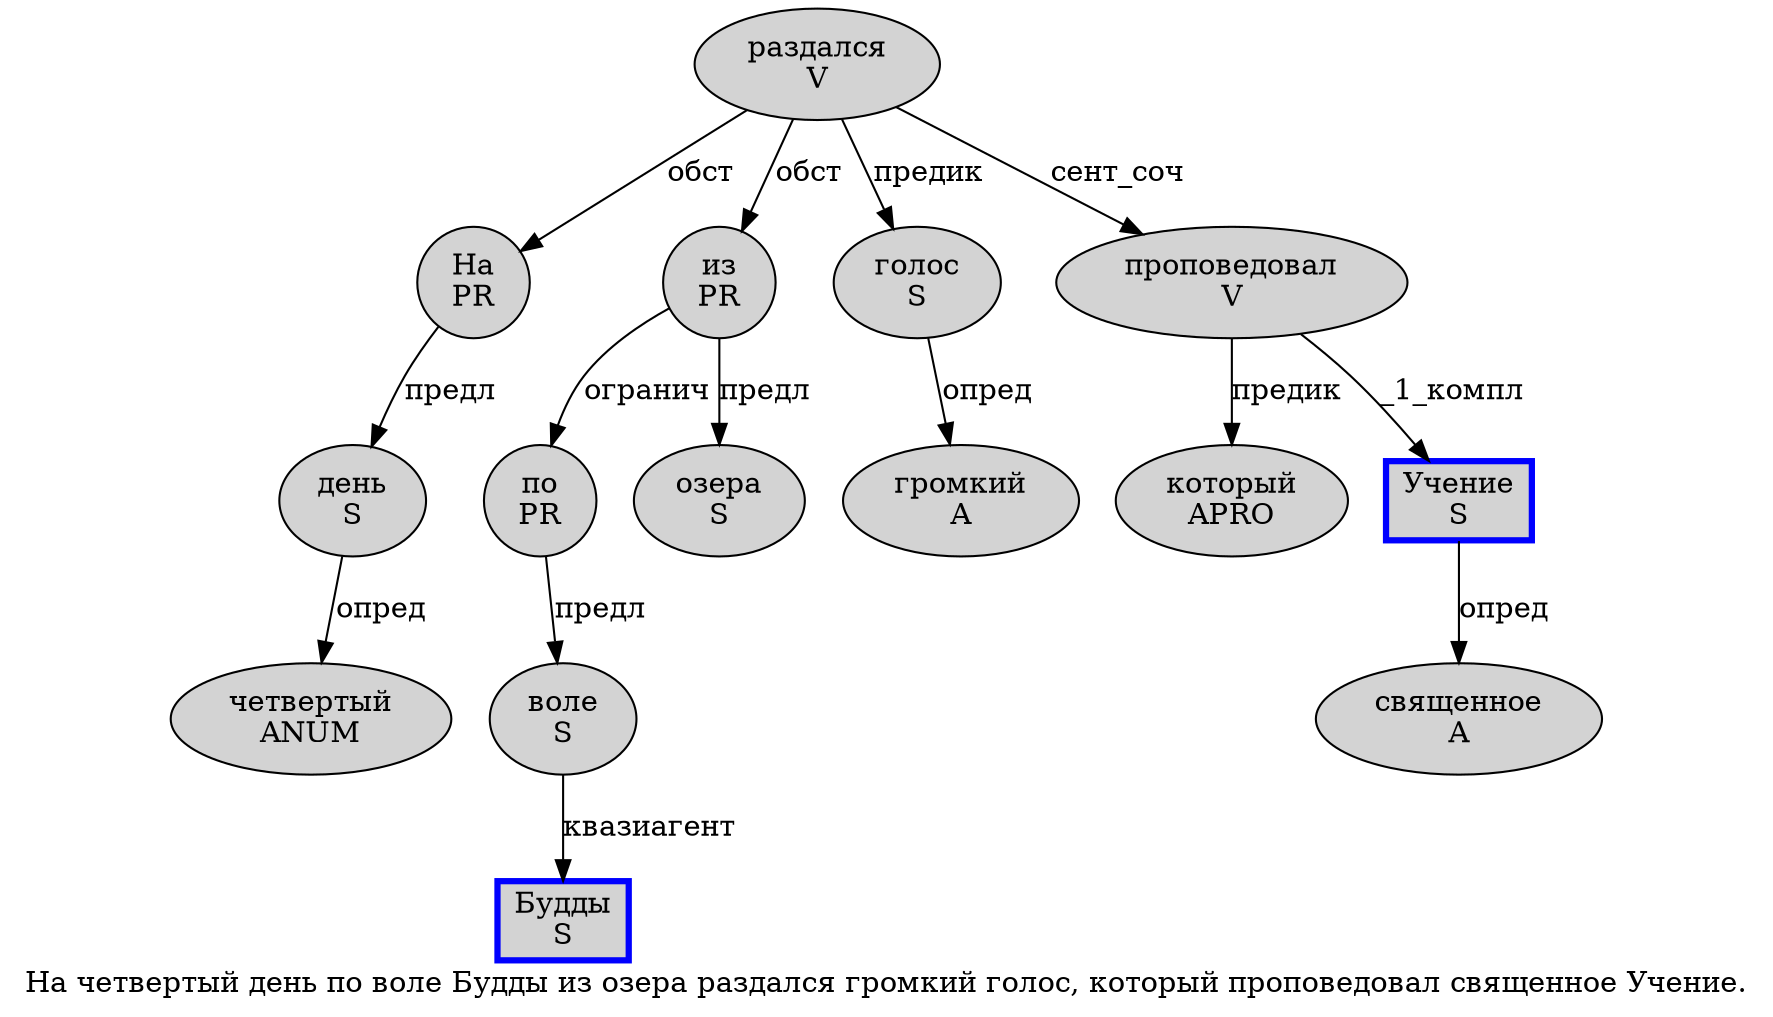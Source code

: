 digraph SENTENCE_603 {
	graph [label="На четвертый день по воле Будды из озера раздался громкий голос, который проповедовал священное Учение."]
	node [style=filled]
		0 [label="На
PR" color="" fillcolor=lightgray penwidth=1 shape=ellipse]
		1 [label="четвертый
ANUM" color="" fillcolor=lightgray penwidth=1 shape=ellipse]
		2 [label="день
S" color="" fillcolor=lightgray penwidth=1 shape=ellipse]
		3 [label="по
PR" color="" fillcolor=lightgray penwidth=1 shape=ellipse]
		4 [label="воле
S" color="" fillcolor=lightgray penwidth=1 shape=ellipse]
		5 [label="Будды
S" color=blue fillcolor=lightgray penwidth=3 shape=box]
		6 [label="из
PR" color="" fillcolor=lightgray penwidth=1 shape=ellipse]
		7 [label="озера
S" color="" fillcolor=lightgray penwidth=1 shape=ellipse]
		8 [label="раздался
V" color="" fillcolor=lightgray penwidth=1 shape=ellipse]
		9 [label="громкий
A" color="" fillcolor=lightgray penwidth=1 shape=ellipse]
		10 [label="голос
S" color="" fillcolor=lightgray penwidth=1 shape=ellipse]
		12 [label="который
APRO" color="" fillcolor=lightgray penwidth=1 shape=ellipse]
		13 [label="проповедовал
V" color="" fillcolor=lightgray penwidth=1 shape=ellipse]
		14 [label="священное
A" color="" fillcolor=lightgray penwidth=1 shape=ellipse]
		15 [label="Учение
S" color=blue fillcolor=lightgray penwidth=3 shape=box]
			8 -> 0 [label="обст"]
			8 -> 6 [label="обст"]
			8 -> 10 [label="предик"]
			8 -> 13 [label="сент_соч"]
			3 -> 4 [label="предл"]
			6 -> 3 [label="огранич"]
			6 -> 7 [label="предл"]
			10 -> 9 [label="опред"]
			4 -> 5 [label="квазиагент"]
			0 -> 2 [label="предл"]
			2 -> 1 [label="опред"]
			15 -> 14 [label="опред"]
			13 -> 12 [label="предик"]
			13 -> 15 [label="_1_компл"]
}